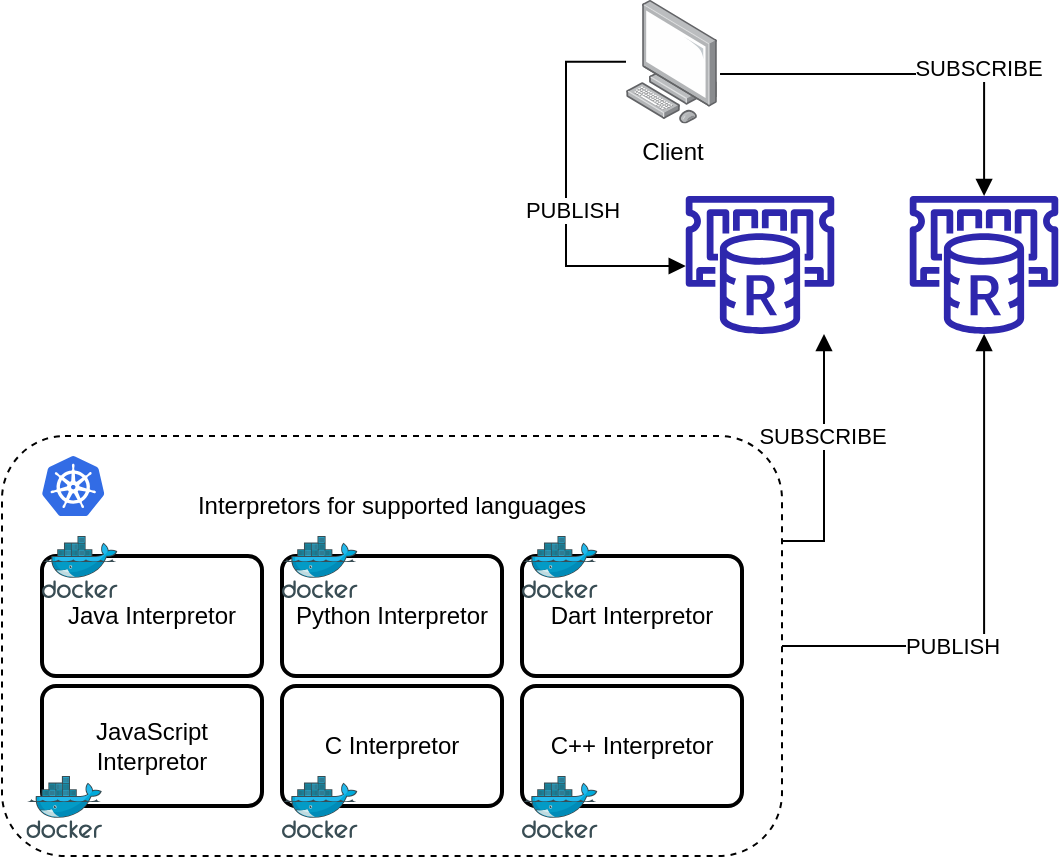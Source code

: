 <mxfile version="15.7.1" type="github">
  <diagram id="CxVSHzd_doAoFEGoSuhs" name="Page-1">
    <mxGraphModel dx="1063" dy="623" grid="1" gridSize="10" guides="1" tooltips="1" connect="1" arrows="1" fold="1" page="1" pageScale="1" pageWidth="827" pageHeight="1169" math="0" shadow="0">
      <root>
        <mxCell id="0" />
        <mxCell id="1" parent="0" />
        <mxCell id="c8ZKSFQab_wwVtqAm06O-29" style="edgeStyle=orthogonalEdgeStyle;rounded=0;orthogonalLoop=1;jettySize=auto;html=1;endArrow=block;endFill=1;exitX=1;exitY=0.25;exitDx=0;exitDy=0;" edge="1" parent="1" source="c8ZKSFQab_wwVtqAm06O-26" target="c8ZKSFQab_wwVtqAm06O-35">
          <mxGeometry relative="1" as="geometry">
            <mxPoint x="449.2" y="440" as="targetPoint" />
            <Array as="points">
              <mxPoint x="449" y="363" />
              <mxPoint x="449" y="225" />
            </Array>
          </mxGeometry>
        </mxCell>
        <mxCell id="c8ZKSFQab_wwVtqAm06O-30" value="SUBSCRIBE" style="edgeLabel;html=1;align=center;verticalAlign=middle;resizable=0;points=[];" vertex="1" connectable="0" parent="c8ZKSFQab_wwVtqAm06O-29">
          <mxGeometry x="0.182" y="1" relative="1" as="geometry">
            <mxPoint as="offset" />
          </mxGeometry>
        </mxCell>
        <mxCell id="c8ZKSFQab_wwVtqAm06O-32" style="edgeStyle=orthogonalEdgeStyle;rounded=0;orthogonalLoop=1;jettySize=auto;html=1;endArrow=block;endFill=1;exitX=1;exitY=0.5;exitDx=0;exitDy=0;" edge="1" parent="1" source="c8ZKSFQab_wwVtqAm06O-26" target="c8ZKSFQab_wwVtqAm06O-36">
          <mxGeometry relative="1" as="geometry">
            <mxPoint x="575" y="470" as="targetPoint" />
          </mxGeometry>
        </mxCell>
        <mxCell id="c8ZKSFQab_wwVtqAm06O-33" value="PUBLISH" style="edgeLabel;html=1;align=center;verticalAlign=middle;resizable=0;points=[];" vertex="1" connectable="0" parent="c8ZKSFQab_wwVtqAm06O-32">
          <mxGeometry x="-0.444" y="3" relative="1" as="geometry">
            <mxPoint x="13" y="3" as="offset" />
          </mxGeometry>
        </mxCell>
        <mxCell id="c8ZKSFQab_wwVtqAm06O-26" value="" style="rounded=1;whiteSpace=wrap;html=1;dashed=1;" vertex="1" parent="1">
          <mxGeometry x="38" y="310" width="390" height="210" as="geometry" />
        </mxCell>
        <mxCell id="c8ZKSFQab_wwVtqAm06O-37" style="edgeStyle=orthogonalEdgeStyle;rounded=0;orthogonalLoop=1;jettySize=auto;html=1;endArrow=block;endFill=1;exitX=1.031;exitY=0.599;exitDx=0;exitDy=0;exitPerimeter=0;" edge="1" parent="1" source="c8ZKSFQab_wwVtqAm06O-46" target="c8ZKSFQab_wwVtqAm06O-36">
          <mxGeometry relative="1" as="geometry">
            <mxPoint x="440" y="120" as="sourcePoint" />
          </mxGeometry>
        </mxCell>
        <mxCell id="c8ZKSFQab_wwVtqAm06O-45" value="SUBSCRIBE" style="edgeLabel;html=1;align=center;verticalAlign=middle;resizable=0;points=[];" vertex="1" connectable="0" parent="c8ZKSFQab_wwVtqAm06O-37">
          <mxGeometry x="0.337" y="3" relative="1" as="geometry">
            <mxPoint as="offset" />
          </mxGeometry>
        </mxCell>
        <mxCell id="c8ZKSFQab_wwVtqAm06O-14" value="Java Interpretor" style="rounded=1;whiteSpace=wrap;html=1;absoluteArcSize=1;arcSize=14;strokeWidth=2;" vertex="1" parent="1">
          <mxGeometry x="58" y="370" width="110" height="60" as="geometry" />
        </mxCell>
        <mxCell id="c8ZKSFQab_wwVtqAm06O-16" value="Python Interpretor" style="rounded=1;whiteSpace=wrap;html=1;absoluteArcSize=1;arcSize=14;strokeWidth=2;" vertex="1" parent="1">
          <mxGeometry x="178" y="370" width="110" height="60" as="geometry" />
        </mxCell>
        <mxCell id="c8ZKSFQab_wwVtqAm06O-17" value="Dart Interpretor" style="rounded=1;whiteSpace=wrap;html=1;absoluteArcSize=1;arcSize=14;strokeWidth=2;" vertex="1" parent="1">
          <mxGeometry x="298" y="370" width="110" height="60" as="geometry" />
        </mxCell>
        <mxCell id="c8ZKSFQab_wwVtqAm06O-18" value="C Interpretor" style="rounded=1;whiteSpace=wrap;html=1;absoluteArcSize=1;arcSize=14;strokeWidth=2;" vertex="1" parent="1">
          <mxGeometry x="178" y="435" width="110" height="60" as="geometry" />
        </mxCell>
        <mxCell id="c8ZKSFQab_wwVtqAm06O-19" value="JavaScript Interpretor" style="rounded=1;whiteSpace=wrap;html=1;absoluteArcSize=1;arcSize=14;strokeWidth=2;" vertex="1" parent="1">
          <mxGeometry x="58" y="435" width="110" height="60" as="geometry" />
        </mxCell>
        <mxCell id="c8ZKSFQab_wwVtqAm06O-22" value="C++ Interpretor" style="rounded=1;whiteSpace=wrap;html=1;absoluteArcSize=1;arcSize=14;strokeWidth=2;" vertex="1" parent="1">
          <mxGeometry x="298" y="435" width="110" height="60" as="geometry" />
        </mxCell>
        <mxCell id="c8ZKSFQab_wwVtqAm06O-23" value="Interpretors for supported languages" style="text;html=1;strokeColor=none;fillColor=none;align=center;verticalAlign=middle;whiteSpace=wrap;rounded=0;" vertex="1" parent="1">
          <mxGeometry x="88" y="330" width="290" height="30" as="geometry" />
        </mxCell>
        <mxCell id="c8ZKSFQab_wwVtqAm06O-35" value="" style="sketch=0;outlineConnect=0;fontColor=#232F3E;gradientColor=none;fillColor=#2E27AD;strokeColor=none;dashed=0;verticalLabelPosition=bottom;verticalAlign=top;align=center;html=1;fontSize=12;fontStyle=0;aspect=fixed;pointerEvents=1;shape=mxgraph.aws4.elasticache_for_redis;" vertex="1" parent="1">
          <mxGeometry x="378" y="190" width="78" height="69" as="geometry" />
        </mxCell>
        <mxCell id="c8ZKSFQab_wwVtqAm06O-36" value="" style="sketch=0;outlineConnect=0;fontColor=#232F3E;gradientColor=none;fillColor=#2E27AD;strokeColor=none;dashed=0;verticalLabelPosition=bottom;verticalAlign=top;align=center;html=1;fontSize=12;fontStyle=0;aspect=fixed;pointerEvents=1;shape=mxgraph.aws4.elasticache_for_redis;" vertex="1" parent="1">
          <mxGeometry x="490" y="190" width="78" height="69" as="geometry" />
        </mxCell>
        <mxCell id="c8ZKSFQab_wwVtqAm06O-38" value="" style="sketch=0;aspect=fixed;html=1;points=[];align=center;image;fontSize=12;image=img/lib/mscae/Docker.svg;dashed=1;" vertex="1" parent="1">
          <mxGeometry x="298" y="480" width="37.8" height="31" as="geometry" />
        </mxCell>
        <mxCell id="c8ZKSFQab_wwVtqAm06O-39" value="" style="sketch=0;aspect=fixed;html=1;points=[];align=center;image;fontSize=12;image=img/lib/mscae/Kubernetes.svg;dashed=1;" vertex="1" parent="1">
          <mxGeometry x="58.0" y="320" width="31.25" height="30" as="geometry" />
        </mxCell>
        <mxCell id="c8ZKSFQab_wwVtqAm06O-40" value="" style="sketch=0;aspect=fixed;html=1;points=[];align=center;image;fontSize=12;image=img/lib/mscae/Docker.svg;dashed=1;" vertex="1" parent="1">
          <mxGeometry x="178" y="480" width="37.8" height="31" as="geometry" />
        </mxCell>
        <mxCell id="c8ZKSFQab_wwVtqAm06O-41" value="" style="sketch=0;aspect=fixed;html=1;points=[];align=center;image;fontSize=12;image=img/lib/mscae/Docker.svg;dashed=1;" vertex="1" parent="1">
          <mxGeometry x="50.2" y="480" width="37.8" height="31" as="geometry" />
        </mxCell>
        <mxCell id="c8ZKSFQab_wwVtqAm06O-42" value="" style="sketch=0;aspect=fixed;html=1;points=[];align=center;image;fontSize=12;image=img/lib/mscae/Docker.svg;dashed=1;" vertex="1" parent="1">
          <mxGeometry x="58" y="360" width="37.8" height="31" as="geometry" />
        </mxCell>
        <mxCell id="c8ZKSFQab_wwVtqAm06O-43" value="" style="sketch=0;aspect=fixed;html=1;points=[];align=center;image;fontSize=12;image=img/lib/mscae/Docker.svg;dashed=1;" vertex="1" parent="1">
          <mxGeometry x="178" y="360" width="37.8" height="31" as="geometry" />
        </mxCell>
        <mxCell id="c8ZKSFQab_wwVtqAm06O-44" value="" style="sketch=0;aspect=fixed;html=1;points=[];align=center;image;fontSize=12;image=img/lib/mscae/Docker.svg;dashed=1;" vertex="1" parent="1">
          <mxGeometry x="298" y="360" width="37.8" height="31" as="geometry" />
        </mxCell>
        <mxCell id="c8ZKSFQab_wwVtqAm06O-49" style="edgeStyle=orthogonalEdgeStyle;rounded=0;orthogonalLoop=1;jettySize=auto;html=1;endArrow=block;endFill=1;" edge="1" parent="1" source="c8ZKSFQab_wwVtqAm06O-46" target="c8ZKSFQab_wwVtqAm06O-35">
          <mxGeometry relative="1" as="geometry">
            <Array as="points">
              <mxPoint x="320" y="123" />
              <mxPoint x="320" y="225" />
            </Array>
          </mxGeometry>
        </mxCell>
        <mxCell id="c8ZKSFQab_wwVtqAm06O-50" value="PUBLISH" style="edgeLabel;html=1;align=center;verticalAlign=middle;resizable=0;points=[];" vertex="1" connectable="0" parent="c8ZKSFQab_wwVtqAm06O-49">
          <mxGeometry x="0.084" y="3" relative="1" as="geometry">
            <mxPoint as="offset" />
          </mxGeometry>
        </mxCell>
        <mxCell id="c8ZKSFQab_wwVtqAm06O-46" value="Client" style="points=[];aspect=fixed;html=1;align=center;shadow=0;dashed=0;image;image=img/lib/allied_telesis/computer_and_terminals/Personal_Computer.svg;" vertex="1" parent="1">
          <mxGeometry x="350" y="92" width="45.6" height="61.8" as="geometry" />
        </mxCell>
      </root>
    </mxGraphModel>
  </diagram>
</mxfile>
